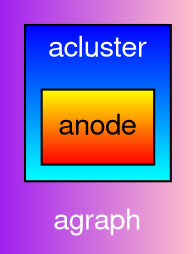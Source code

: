 digraph G { bgcolor="purple:pink" label="agraph" fontcolor="white"
fontname="Helvetica,Arial,sans-serif"
node [fontname="Helvetica,Arial,sans-serif"]
edge [fontname="Helvetica,Arial,sans-serif"]
  subgraph cluster1 {fillcolor="blue:cyan" label="acluster" fontcolor="white" style="filled" gradientangle="270"
		node [shape=box fillcolor="red:yellow" style="filled" gradientangle=90]
		anode;
	}

}